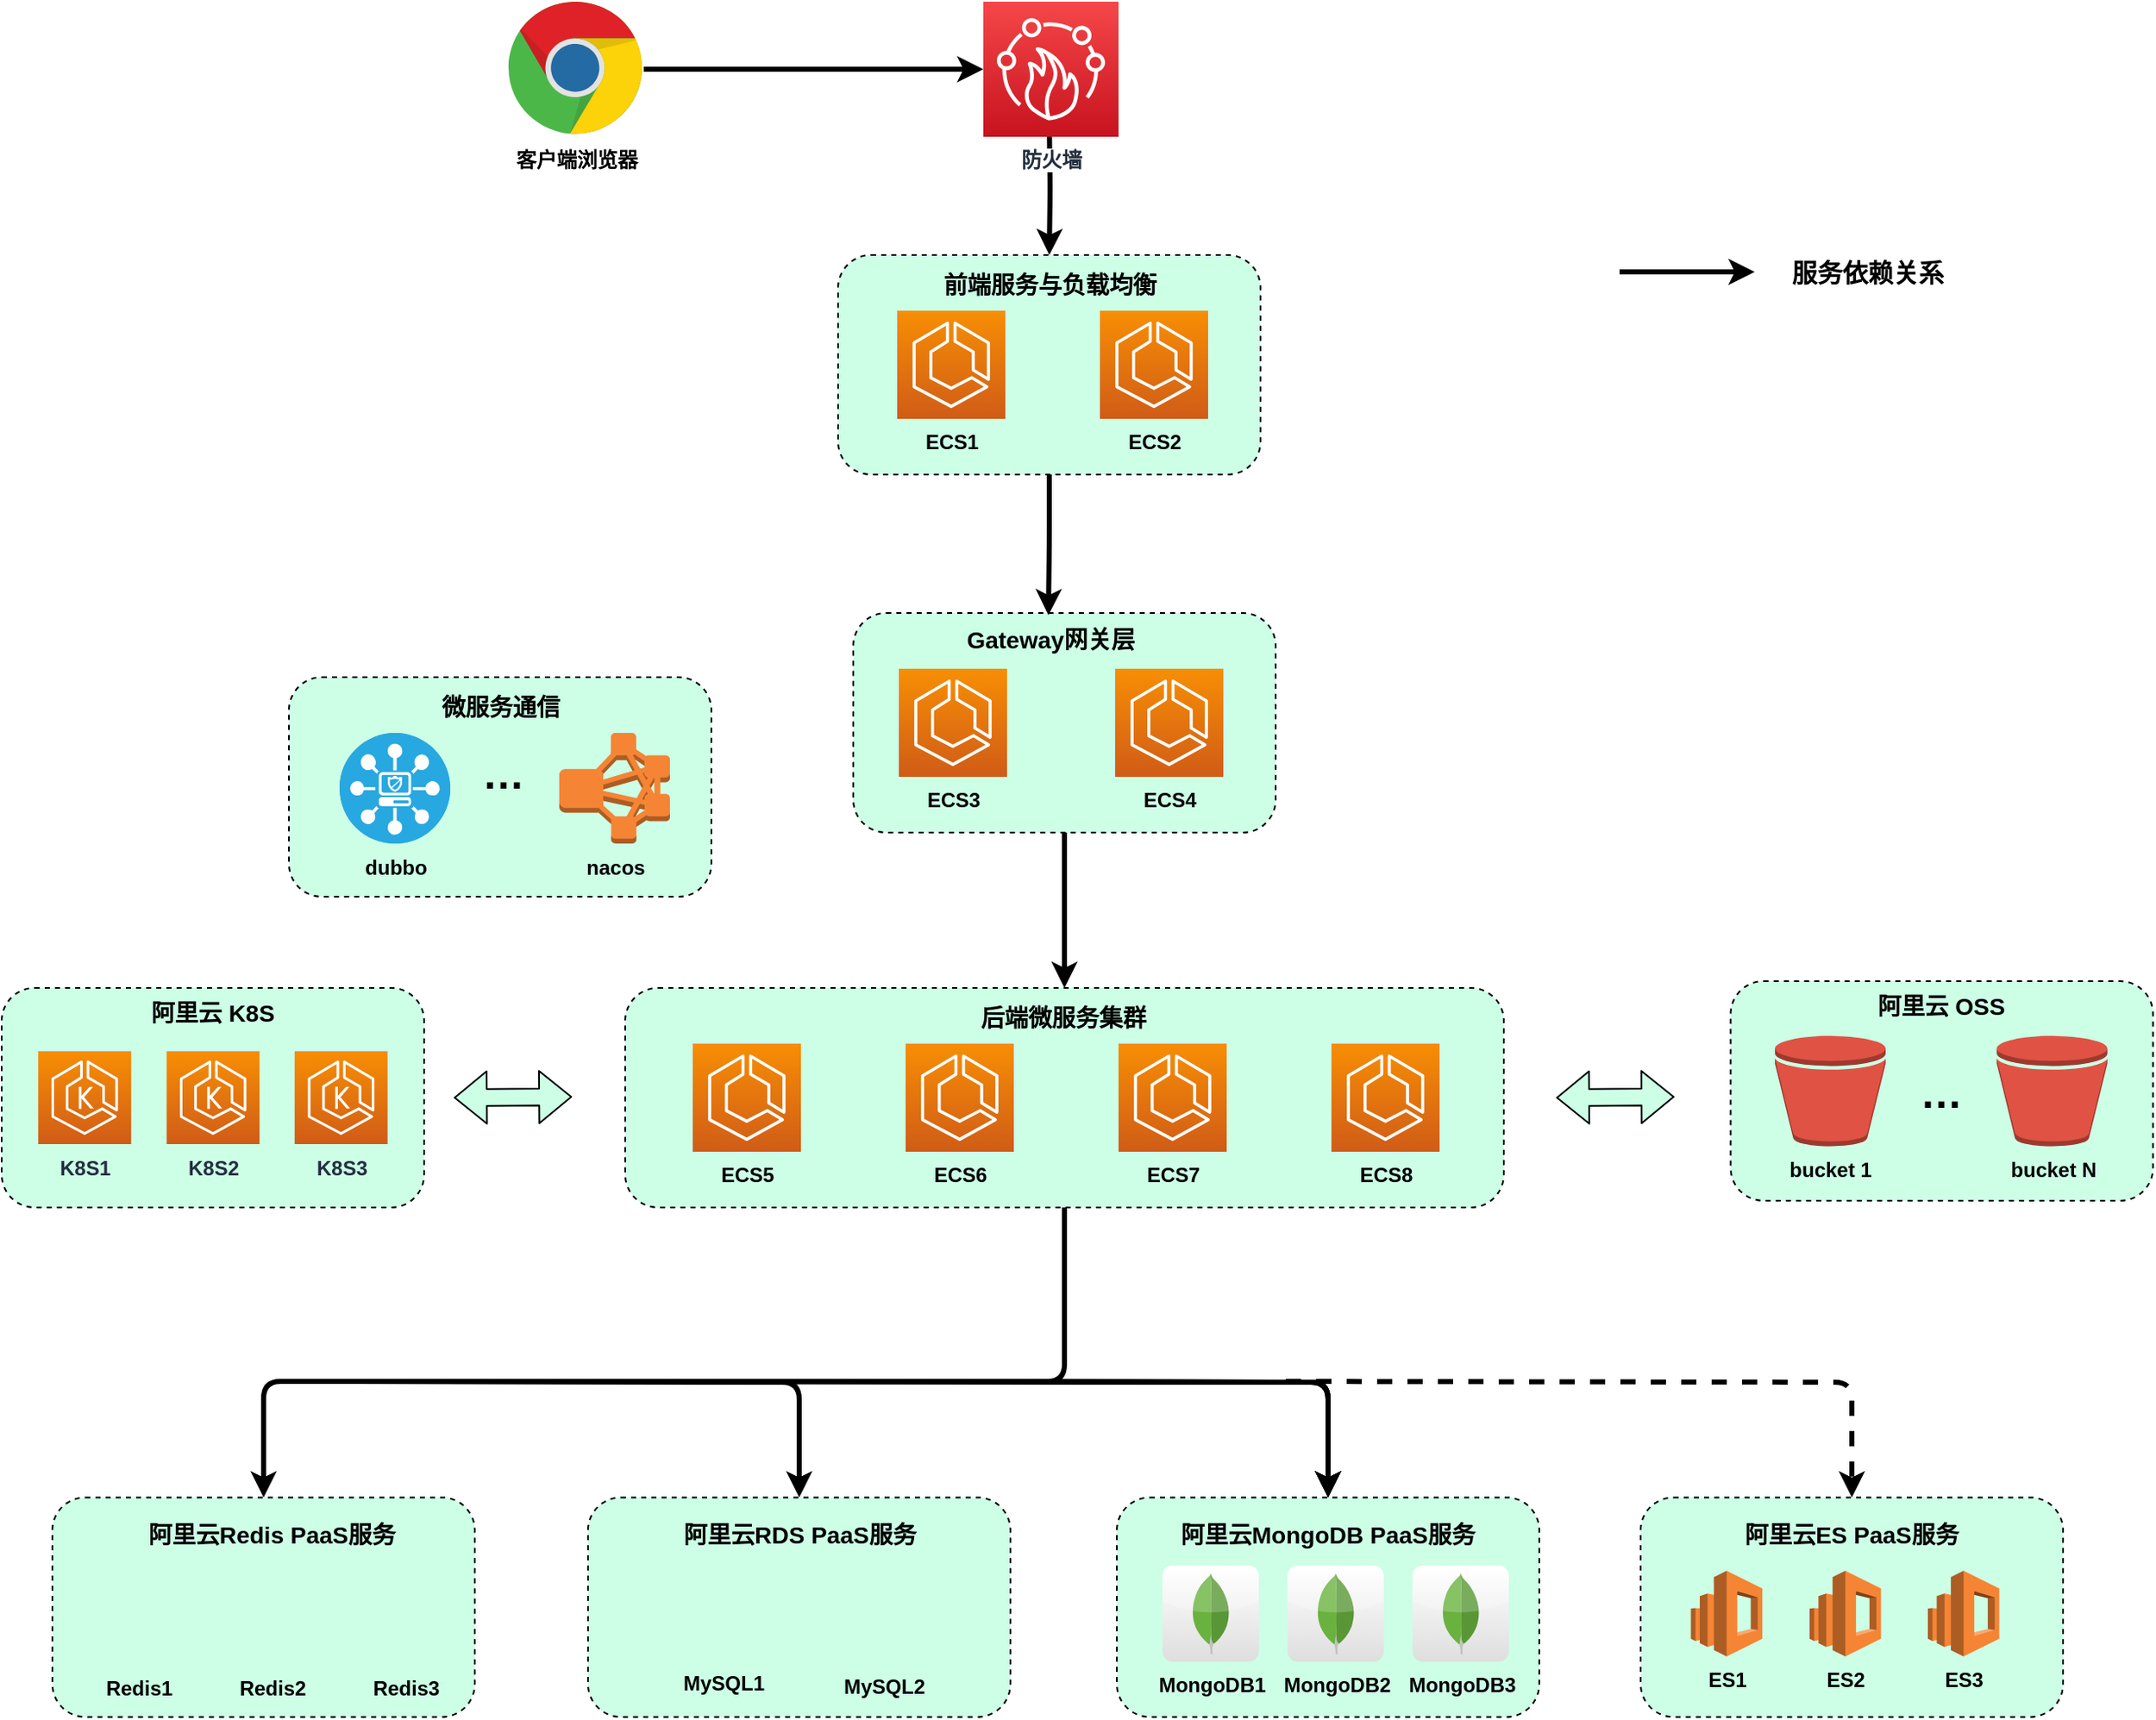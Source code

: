 <mxfile version="14.7.8" type="github">
  <diagram id="n0OsIZ7AkVCpwNTTr5zC" name="第 1 页">
    <mxGraphModel dx="1730" dy="872" grid="1" gridSize="10" guides="1" tooltips="1" connect="1" arrows="1" fold="1" page="0" pageScale="1" pageWidth="827" pageHeight="1169" math="0" shadow="0">
      <root>
        <mxCell id="0" />
        <mxCell id="1" parent="0" />
        <mxCell id="e40ZojxpMAdpVUB76Xx0-2" value="" style="rounded=1;whiteSpace=wrap;html=1;labelBackgroundColor=#ffffff;fontSize=12;dashed=1;fillColor=#CCFFE6;" vertex="1" parent="1">
          <mxGeometry x="1193.25" y="670" width="250" height="130" as="geometry" />
        </mxCell>
        <mxCell id="e40ZojxpMAdpVUB76Xx0-4" value="" style="rounded=1;whiteSpace=wrap;html=1;labelBackgroundColor=#CCFFE6;fontSize=12;dashed=1;fillColor=#CCFFE6;" vertex="1" parent="1">
          <mxGeometry x="200" y="975.7" width="250" height="130" as="geometry" />
        </mxCell>
        <mxCell id="e40ZojxpMAdpVUB76Xx0-5" value="" style="rounded=1;whiteSpace=wrap;html=1;labelBackgroundColor=#ffffff;fontSize=12;dashed=1;fillColor=#CCFFE6;" vertex="1" parent="1">
          <mxGeometry x="517" y="975.7" width="250" height="130" as="geometry" />
        </mxCell>
        <mxCell id="e40ZojxpMAdpVUB76Xx0-6" value="" style="rounded=1;whiteSpace=wrap;html=1;labelBackgroundColor=#ffffff;fontSize=12;dashed=1;fillColor=#CCFFE6;" vertex="1" parent="1">
          <mxGeometry x="830" y="975.7" width="250" height="130" as="geometry" />
        </mxCell>
        <mxCell id="e40ZojxpMAdpVUB76Xx0-7" value="" style="rounded=1;whiteSpace=wrap;html=1;labelBackgroundColor=#ffffff;fontSize=12;dashed=1;fillColor=#CCFFE6;" vertex="1" parent="1">
          <mxGeometry x="1140" y="975.7" width="250" height="130" as="geometry" />
        </mxCell>
        <mxCell id="e40ZojxpMAdpVUB76Xx0-8" style="edgeStyle=orthogonalEdgeStyle;rounded=1;orthogonalLoop=1;jettySize=auto;html=1;entryX=0;entryY=0.5;entryDx=0;entryDy=0;entryPerimeter=0;strokeWidth=3;" edge="1" parent="1" source="e40ZojxpMAdpVUB76Xx0-9" target="e40ZojxpMAdpVUB76Xx0-11">
          <mxGeometry relative="1" as="geometry">
            <mxPoint x="760" y="120.3" as="targetPoint" />
          </mxGeometry>
        </mxCell>
        <mxCell id="e40ZojxpMAdpVUB76Xx0-9" value="&lt;b&gt;客户端浏览器&lt;/b&gt;" style="dashed=0;outlineConnect=0;html=1;align=center;labelPosition=center;verticalLabelPosition=bottom;verticalAlign=top;shape=mxgraph.weblogos.chrome" vertex="1" parent="1">
          <mxGeometry x="470" y="90" width="80" height="80" as="geometry" />
        </mxCell>
        <mxCell id="e40ZojxpMAdpVUB76Xx0-10" style="edgeStyle=orthogonalEdgeStyle;rounded=1;orthogonalLoop=1;jettySize=auto;html=1;strokeWidth=3;entryX=0.5;entryY=0;entryDx=0;entryDy=0;" edge="1" parent="1" target="e40ZojxpMAdpVUB76Xx0-46">
          <mxGeometry relative="1" as="geometry">
            <mxPoint x="790" y="160.3" as="sourcePoint" />
          </mxGeometry>
        </mxCell>
        <mxCell id="e40ZojxpMAdpVUB76Xx0-11" value="&lt;b&gt;防火墙&lt;/b&gt;" style="points=[[0,0,0],[0.25,0,0],[0.5,0,0],[0.75,0,0],[1,0,0],[0,1,0],[0.25,1,0],[0.5,1,0],[0.75,1,0],[1,1,0],[0,0.25,0],[0,0.5,0],[0,0.75,0],[1,0.25,0],[1,0.5,0],[1,0.75,0]];outlineConnect=0;fontColor=#232F3E;gradientColor=#F54749;gradientDirection=north;fillColor=#C7131F;strokeColor=#ffffff;dashed=0;verticalLabelPosition=bottom;verticalAlign=top;align=center;html=1;fontSize=12;fontStyle=0;aspect=fixed;shape=mxgraph.aws4.resourceIcon;resIcon=mxgraph.aws4.firewall_manager;labelBackgroundColor=#ffffff;" vertex="1" parent="1">
          <mxGeometry x="751" y="90" width="80" height="80" as="geometry" />
        </mxCell>
        <mxCell id="e40ZojxpMAdpVUB76Xx0-12" style="edgeStyle=orthogonalEdgeStyle;rounded=1;orthogonalLoop=1;jettySize=auto;html=1;exitX=0.5;exitY=1;exitDx=0;exitDy=0;exitPerimeter=0;entryX=0.5;entryY=0;entryDx=0;entryDy=0;strokeWidth=3;fontSize=12;" edge="1" parent="1" target="e40ZojxpMAdpVUB76Xx0-5">
          <mxGeometry relative="1" as="geometry">
            <mxPoint x="380" y="907.0" as="sourcePoint" />
          </mxGeometry>
        </mxCell>
        <mxCell id="e40ZojxpMAdpVUB76Xx0-13" style="edgeStyle=orthogonalEdgeStyle;rounded=1;orthogonalLoop=1;jettySize=auto;html=1;exitX=0.5;exitY=1;exitDx=0;exitDy=0;exitPerimeter=0;entryX=0.5;entryY=0;entryDx=0;entryDy=0;strokeWidth=3;fontSize=12;" edge="1" parent="1" target="e40ZojxpMAdpVUB76Xx0-6">
          <mxGeometry relative="1" as="geometry">
            <mxPoint x="380" y="907.0" as="sourcePoint" />
          </mxGeometry>
        </mxCell>
        <mxCell id="e40ZojxpMAdpVUB76Xx0-14" style="edgeStyle=orthogonalEdgeStyle;rounded=1;orthogonalLoop=1;jettySize=auto;html=1;exitX=0.5;exitY=1;exitDx=0;exitDy=0;exitPerimeter=0;entryX=0.5;entryY=0;entryDx=0;entryDy=0;strokeWidth=3;fontSize=12;" edge="1" parent="1" target="e40ZojxpMAdpVUB76Xx0-6">
          <mxGeometry relative="1" as="geometry">
            <mxPoint x="560" y="907.0" as="sourcePoint" />
          </mxGeometry>
        </mxCell>
        <mxCell id="e40ZojxpMAdpVUB76Xx0-15" style="edgeStyle=orthogonalEdgeStyle;rounded=1;orthogonalLoop=1;jettySize=auto;html=1;exitX=0.5;exitY=1;exitDx=0;exitDy=0;exitPerimeter=0;entryX=0.5;entryY=0;entryDx=0;entryDy=0;strokeWidth=3;fontSize=12;" edge="1" parent="1" target="e40ZojxpMAdpVUB76Xx0-6">
          <mxGeometry relative="1" as="geometry">
            <mxPoint x="750" y="907.0" as="sourcePoint" />
          </mxGeometry>
        </mxCell>
        <mxCell id="e40ZojxpMAdpVUB76Xx0-16" style="edgeStyle=orthogonalEdgeStyle;rounded=1;orthogonalLoop=1;jettySize=auto;html=1;exitX=0.5;exitY=1;exitDx=0;exitDy=0;exitPerimeter=0;entryX=0.5;entryY=0;entryDx=0;entryDy=0;strokeWidth=3;fontSize=12;dashed=1;" edge="1" parent="1" target="e40ZojxpMAdpVUB76Xx0-7">
          <mxGeometry relative="1" as="geometry">
            <mxPoint x="930" y="907.0" as="sourcePoint" />
          </mxGeometry>
        </mxCell>
        <mxCell id="e40ZojxpMAdpVUB76Xx0-18" value="Redis1" style="shape=image;html=1;verticalAlign=top;verticalLabelPosition=bottom;labelBackgroundColor=none;imageAspect=0;aspect=fixed;image=https://cdn4.iconfinder.com/data/icons/redis-2/1451/Untitled-2-128.png;fontSize=12;fontStyle=1" vertex="1" parent="1">
          <mxGeometry x="222" y="1017" width="57.6" height="57.6" as="geometry" />
        </mxCell>
        <mxCell id="e40ZojxpMAdpVUB76Xx0-22" value="&lt;b&gt;MongoDB1&lt;/b&gt;" style="dashed=0;outlineConnect=0;html=1;align=center;labelPosition=center;verticalLabelPosition=bottom;verticalAlign=top;shape=mxgraph.webicons.mongodb;gradientColor=#DFDEDE;labelBackgroundColor=none;fontSize=12;" vertex="1" parent="1">
          <mxGeometry x="857" y="1016" width="57" height="57" as="geometry" />
        </mxCell>
        <mxCell id="e40ZojxpMAdpVUB76Xx0-24" value="&lt;b style=&quot;font-size: 12px&quot;&gt;ES1&lt;/b&gt;" style="outlineConnect=0;dashed=0;verticalLabelPosition=bottom;verticalAlign=top;align=center;html=1;shape=mxgraph.aws3.elasticsearch_service;fillColor=#F58534;gradientColor=none;labelBackgroundColor=none;fontSize=12;" vertex="1" parent="1">
          <mxGeometry x="1169.75" y="1019.15" width="42.25" height="50.7" as="geometry" />
        </mxCell>
        <mxCell id="e40ZojxpMAdpVUB76Xx0-26" style="edgeStyle=orthogonalEdgeStyle;rounded=1;orthogonalLoop=1;jettySize=auto;html=1;strokeWidth=3;fontSize=13;" edge="1" parent="1">
          <mxGeometry relative="1" as="geometry">
            <mxPoint x="1127.5" y="250" as="sourcePoint" />
            <mxPoint x="1207.5" y="250" as="targetPoint" />
          </mxGeometry>
        </mxCell>
        <mxCell id="e40ZojxpMAdpVUB76Xx0-27" value="服务依赖关系" style="text;html=1;strokeColor=none;fillColor=none;align=center;verticalAlign=middle;whiteSpace=wrap;rounded=0;dashed=1;labelBackgroundColor=#ffffff;fontSize=15;fontStyle=1" vertex="1" parent="1">
          <mxGeometry x="1223.5" y="240" width="101" height="20" as="geometry" />
        </mxCell>
        <mxCell id="e40ZojxpMAdpVUB76Xx0-37" value="阿里云 OSS" style="text;html=1;strokeColor=none;fillColor=none;align=center;verticalAlign=middle;whiteSpace=wrap;rounded=0;dashed=1;labelBackgroundColor=none;fontSize=14;fontStyle=1" vertex="1" parent="1">
          <mxGeometry x="1208.25" y="675" width="220" height="20" as="geometry" />
        </mxCell>
        <mxCell id="e40ZojxpMAdpVUB76Xx0-39" value="" style="shape=flexArrow;endArrow=classic;startArrow=classic;html=1;strokeWidth=1;fontSize=14;shadow=0;sketch=0;fillColor=#CCFFE6;" edge="1" parent="1">
          <mxGeometry width="50" height="50" relative="1" as="geometry">
            <mxPoint x="1090" y="739" as="sourcePoint" />
            <mxPoint x="1160" y="738.5" as="targetPoint" />
          </mxGeometry>
        </mxCell>
        <mxCell id="e40ZojxpMAdpVUB76Xx0-45" value="" style="group" vertex="1" connectable="0" parent="1">
          <mxGeometry x="665" y="240" width="250" height="130" as="geometry" />
        </mxCell>
        <mxCell id="e40ZojxpMAdpVUB76Xx0-46" value="" style="rounded=1;whiteSpace=wrap;html=1;labelBackgroundColor=#ffffff;fontSize=12;dashed=1;fillColor=#CCFFE6;" vertex="1" parent="e40ZojxpMAdpVUB76Xx0-45">
          <mxGeometry width="250" height="130" as="geometry" />
        </mxCell>
        <mxCell id="e40ZojxpMAdpVUB76Xx0-61" value="&lt;b&gt;&lt;font style=&quot;font-size: 14px&quot;&gt;前端服务与负载均衡&lt;/font&gt;&lt;/b&gt;" style="text;html=1;strokeColor=none;fillColor=none;align=center;verticalAlign=middle;whiteSpace=wrap;rounded=0;" vertex="1" parent="e40ZojxpMAdpVUB76Xx0-45">
          <mxGeometry x="57.5" y="8.15" width="135" height="20" as="geometry" />
        </mxCell>
        <mxCell id="e40ZojxpMAdpVUB76Xx0-183" value="&lt;b&gt;&lt;font color=&quot;#000000&quot;&gt;ECS2&lt;/font&gt;&lt;/b&gt;" style="points=[[0,0,0],[0.25,0,0],[0.5,0,0],[0.75,0,0],[1,0,0],[0,1,0],[0.25,1,0],[0.5,1,0],[0.75,1,0],[1,1,0],[0,0.25,0],[0,0.5,0],[0,0.75,0],[1,0.25,0],[1,0.5,0],[1,0.75,0]];outlineConnect=0;fontColor=#232F3E;gradientColor=#F78E04;gradientDirection=north;fillColor=#D05C17;strokeColor=#ffffff;dashed=0;verticalLabelPosition=bottom;verticalAlign=top;align=center;html=1;fontSize=12;fontStyle=0;aspect=fixed;shape=mxgraph.aws4.resourceIcon;resIcon=mxgraph.aws4.ecs;labelBackgroundColor=none;" vertex="1" parent="e40ZojxpMAdpVUB76Xx0-45">
          <mxGeometry x="155" y="33" width="64" height="64" as="geometry" />
        </mxCell>
        <mxCell id="e40ZojxpMAdpVUB76Xx0-188" value="&lt;b&gt;&lt;font color=&quot;#000000&quot;&gt;ECS1&lt;/font&gt;&lt;/b&gt;" style="points=[[0,0,0],[0.25,0,0],[0.5,0,0],[0.75,0,0],[1,0,0],[0,1,0],[0.25,1,0],[0.5,1,0],[0.75,1,0],[1,1,0],[0,0.25,0],[0,0.5,0],[0,0.75,0],[1,0.25,0],[1,0.5,0],[1,0.75,0]];outlineConnect=0;fontColor=#232F3E;gradientColor=#F78E04;gradientDirection=north;fillColor=#D05C17;strokeColor=#ffffff;dashed=0;verticalLabelPosition=bottom;verticalAlign=top;align=center;html=1;fontSize=12;fontStyle=0;aspect=fixed;shape=mxgraph.aws4.resourceIcon;resIcon=mxgraph.aws4.ecs;labelBackgroundColor=none;" vertex="1" parent="e40ZojxpMAdpVUB76Xx0-45">
          <mxGeometry x="35" y="33" width="64" height="64" as="geometry" />
        </mxCell>
        <mxCell id="e40ZojxpMAdpVUB76Xx0-55" value="" style="group" vertex="1" connectable="0" parent="1">
          <mxGeometry x="674" y="452" width="250" height="130" as="geometry" />
        </mxCell>
        <mxCell id="e40ZojxpMAdpVUB76Xx0-56" value="" style="rounded=1;whiteSpace=wrap;html=1;labelBackgroundColor=#ffffff;fontSize=12;dashed=1;fillColor=#CCFFE6;" vertex="1" parent="e40ZojxpMAdpVUB76Xx0-55">
          <mxGeometry width="250" height="130" as="geometry" />
        </mxCell>
        <mxCell id="e40ZojxpMAdpVUB76Xx0-190" value="&lt;b&gt;&lt;font color=&quot;#000000&quot;&gt;ECS3&lt;/font&gt;&lt;/b&gt;" style="points=[[0,0,0],[0.25,0,0],[0.5,0,0],[0.75,0,0],[1,0,0],[0,1,0],[0.25,1,0],[0.5,1,0],[0.75,1,0],[1,1,0],[0,0.25,0],[0,0.5,0],[0,0.75,0],[1,0.25,0],[1,0.5,0],[1,0.75,0]];outlineConnect=0;fontColor=#232F3E;gradientColor=#F78E04;gradientDirection=north;fillColor=#D05C17;strokeColor=#ffffff;dashed=0;verticalLabelPosition=bottom;verticalAlign=top;align=center;html=1;fontSize=12;fontStyle=0;aspect=fixed;shape=mxgraph.aws4.resourceIcon;resIcon=mxgraph.aws4.ecs;labelBackgroundColor=none;" vertex="1" parent="e40ZojxpMAdpVUB76Xx0-55">
          <mxGeometry x="27" y="33" width="64" height="64" as="geometry" />
        </mxCell>
        <mxCell id="e40ZojxpMAdpVUB76Xx0-192" value="&lt;b&gt;&lt;font color=&quot;#000000&quot;&gt;ECS4&lt;/font&gt;&lt;/b&gt;" style="points=[[0,0,0],[0.25,0,0],[0.5,0,0],[0.75,0,0],[1,0,0],[0,1,0],[0.25,1,0],[0.5,1,0],[0.75,1,0],[1,1,0],[0,0.25,0],[0,0.5,0],[0,0.75,0],[1,0.25,0],[1,0.5,0],[1,0.75,0]];outlineConnect=0;fontColor=#232F3E;gradientColor=#F78E04;gradientDirection=north;fillColor=#D05C17;strokeColor=#ffffff;dashed=0;verticalLabelPosition=bottom;verticalAlign=top;align=center;html=1;fontSize=12;fontStyle=0;aspect=fixed;shape=mxgraph.aws4.resourceIcon;resIcon=mxgraph.aws4.ecs;labelBackgroundColor=none;" vertex="1" parent="e40ZojxpMAdpVUB76Xx0-55">
          <mxGeometry x="155" y="33" width="64" height="64" as="geometry" />
        </mxCell>
        <mxCell id="e40ZojxpMAdpVUB76Xx0-69" style="edgeStyle=orthogonalEdgeStyle;rounded=1;orthogonalLoop=1;jettySize=auto;html=1;strokeWidth=3;entryX=0.462;entryY=0.01;entryDx=0;entryDy=0;exitX=0.5;exitY=1;exitDx=0;exitDy=0;entryPerimeter=0;" edge="1" parent="1" source="e40ZojxpMAdpVUB76Xx0-46" target="e40ZojxpMAdpVUB76Xx0-56">
          <mxGeometry relative="1" as="geometry">
            <mxPoint x="790" y="390" as="sourcePoint" />
            <mxPoint x="800" y="272" as="targetPoint" />
          </mxGeometry>
        </mxCell>
        <mxCell id="e40ZojxpMAdpVUB76Xx0-70" value="&lt;b&gt;&lt;font style=&quot;font-size: 14px&quot;&gt;Gateway网关层&lt;/font&gt;&lt;/b&gt;" style="text;html=1;strokeColor=none;fillColor=none;align=center;verticalAlign=middle;whiteSpace=wrap;rounded=0;" vertex="1" parent="1">
          <mxGeometry x="736" y="458" width="110" height="20" as="geometry" />
        </mxCell>
        <mxCell id="e40ZojxpMAdpVUB76Xx0-71" value="" style="group" vertex="1" connectable="0" parent="1">
          <mxGeometry x="539" y="674" width="520" height="130" as="geometry" />
        </mxCell>
        <mxCell id="e40ZojxpMAdpVUB76Xx0-72" value="" style="rounded=1;whiteSpace=wrap;html=1;labelBackgroundColor=#ffffff;fontSize=12;dashed=1;fillColor=#CCFFE6;" vertex="1" parent="e40ZojxpMAdpVUB76Xx0-71">
          <mxGeometry width="520" height="130" as="geometry" />
        </mxCell>
        <mxCell id="e40ZojxpMAdpVUB76Xx0-76" value="&lt;b&gt;&lt;font style=&quot;font-size: 14px&quot;&gt;后端微服务集群&lt;/font&gt;&lt;/b&gt;" style="text;html=1;strokeColor=none;fillColor=none;align=center;verticalAlign=middle;whiteSpace=wrap;rounded=0;" vertex="1" parent="e40ZojxpMAdpVUB76Xx0-71">
          <mxGeometry x="140.4" y="8" width="239.2" height="20" as="geometry" />
        </mxCell>
        <mxCell id="e40ZojxpMAdpVUB76Xx0-195" value="&lt;b&gt;&lt;font color=&quot;#000000&quot;&gt;ECS5&lt;/font&gt;&lt;/b&gt;" style="points=[[0,0,0],[0.25,0,0],[0.5,0,0],[0.75,0,0],[1,0,0],[0,1,0],[0.25,1,0],[0.5,1,0],[0.75,1,0],[1,1,0],[0,0.25,0],[0,0.5,0],[0,0.75,0],[1,0.25,0],[1,0.5,0],[1,0.75,0]];outlineConnect=0;fontColor=#232F3E;gradientColor=#F78E04;gradientDirection=north;fillColor=#D05C17;strokeColor=#ffffff;dashed=0;verticalLabelPosition=bottom;verticalAlign=top;align=center;html=1;fontSize=12;fontStyle=0;aspect=fixed;shape=mxgraph.aws4.resourceIcon;resIcon=mxgraph.aws4.ecs;labelBackgroundColor=none;" vertex="1" parent="e40ZojxpMAdpVUB76Xx0-71">
          <mxGeometry x="40" y="33" width="64" height="64" as="geometry" />
        </mxCell>
        <mxCell id="e40ZojxpMAdpVUB76Xx0-196" value="&lt;b&gt;&lt;font color=&quot;#000000&quot;&gt;ECS6&lt;/font&gt;&lt;/b&gt;" style="points=[[0,0,0],[0.25,0,0],[0.5,0,0],[0.75,0,0],[1,0,0],[0,1,0],[0.25,1,0],[0.5,1,0],[0.75,1,0],[1,1,0],[0,0.25,0],[0,0.5,0],[0,0.75,0],[1,0.25,0],[1,0.5,0],[1,0.75,0]];outlineConnect=0;fontColor=#232F3E;gradientColor=#F78E04;gradientDirection=north;fillColor=#D05C17;strokeColor=#ffffff;dashed=0;verticalLabelPosition=bottom;verticalAlign=top;align=center;html=1;fontSize=12;fontStyle=0;aspect=fixed;shape=mxgraph.aws4.resourceIcon;resIcon=mxgraph.aws4.ecs;labelBackgroundColor=none;" vertex="1" parent="e40ZojxpMAdpVUB76Xx0-71">
          <mxGeometry x="166" y="33" width="64" height="64" as="geometry" />
        </mxCell>
        <mxCell id="e40ZojxpMAdpVUB76Xx0-197" value="&lt;b&gt;&lt;font color=&quot;#000000&quot;&gt;ECS7&lt;/font&gt;&lt;/b&gt;" style="points=[[0,0,0],[0.25,0,0],[0.5,0,0],[0.75,0,0],[1,0,0],[0,1,0],[0.25,1,0],[0.5,1,0],[0.75,1,0],[1,1,0],[0,0.25,0],[0,0.5,0],[0,0.75,0],[1,0.25,0],[1,0.5,0],[1,0.75,0]];outlineConnect=0;fontColor=#232F3E;gradientColor=#F78E04;gradientDirection=north;fillColor=#D05C17;strokeColor=#ffffff;dashed=0;verticalLabelPosition=bottom;verticalAlign=top;align=center;html=1;fontSize=12;fontStyle=0;aspect=fixed;shape=mxgraph.aws4.resourceIcon;resIcon=mxgraph.aws4.ecs;labelBackgroundColor=none;" vertex="1" parent="e40ZojxpMAdpVUB76Xx0-71">
          <mxGeometry x="292" y="33" width="64" height="64" as="geometry" />
        </mxCell>
        <mxCell id="e40ZojxpMAdpVUB76Xx0-198" value="&lt;b&gt;&lt;font color=&quot;#000000&quot;&gt;ECS8&lt;/font&gt;&lt;/b&gt;" style="points=[[0,0,0],[0.25,0,0],[0.5,0,0],[0.75,0,0],[1,0,0],[0,1,0],[0.25,1,0],[0.5,1,0],[0.75,1,0],[1,1,0],[0,0.25,0],[0,0.5,0],[0,0.75,0],[1,0.25,0],[1,0.5,0],[1,0.75,0]];outlineConnect=0;fontColor=#232F3E;gradientColor=#F78E04;gradientDirection=north;fillColor=#D05C17;strokeColor=#ffffff;dashed=0;verticalLabelPosition=bottom;verticalAlign=top;align=center;html=1;fontSize=12;fontStyle=0;aspect=fixed;shape=mxgraph.aws4.resourceIcon;resIcon=mxgraph.aws4.ecs;labelBackgroundColor=none;" vertex="1" parent="e40ZojxpMAdpVUB76Xx0-71">
          <mxGeometry x="418" y="33" width="64" height="64" as="geometry" />
        </mxCell>
        <mxCell id="e40ZojxpMAdpVUB76Xx0-78" style="edgeStyle=orthogonalEdgeStyle;rounded=1;orthogonalLoop=1;jettySize=auto;html=1;strokeWidth=3;entryX=0.5;entryY=0;entryDx=0;entryDy=0;exitX=0.5;exitY=1;exitDx=0;exitDy=0;" edge="1" parent="1" source="e40ZojxpMAdpVUB76Xx0-56" target="e40ZojxpMAdpVUB76Xx0-72">
          <mxGeometry relative="1" as="geometry">
            <mxPoint x="800" y="402.0" as="sourcePoint" />
            <mxPoint x="799.5" y="463.3" as="targetPoint" />
          </mxGeometry>
        </mxCell>
        <mxCell id="e40ZojxpMAdpVUB76Xx0-79" style="edgeStyle=orthogonalEdgeStyle;rounded=1;orthogonalLoop=1;jettySize=auto;html=1;strokeWidth=3;exitX=0.5;exitY=1;exitDx=0;exitDy=0;entryX=0.5;entryY=0;entryDx=0;entryDy=0;" edge="1" parent="1" source="e40ZojxpMAdpVUB76Xx0-72" target="e40ZojxpMAdpVUB76Xx0-4">
          <mxGeometry relative="1" as="geometry">
            <mxPoint x="799" y="829.0" as="sourcePoint" />
            <mxPoint x="310" y="877" as="targetPoint" />
            <Array as="points">
              <mxPoint x="799" y="907" />
              <mxPoint x="325" y="907" />
            </Array>
          </mxGeometry>
        </mxCell>
        <mxCell id="e40ZojxpMAdpVUB76Xx0-81" value="&lt;b&gt;bucket 1&lt;/b&gt;" style="outlineConnect=0;dashed=0;verticalLabelPosition=bottom;verticalAlign=top;align=center;html=1;shape=mxgraph.aws3.bucket;fillColor=#E05243;gradientColor=none;" vertex="1" parent="1">
          <mxGeometry x="1219.5" y="702.25" width="65.5" height="65.5" as="geometry" />
        </mxCell>
        <mxCell id="e40ZojxpMAdpVUB76Xx0-84" value="&lt;b&gt;bucket N&lt;/b&gt;" style="outlineConnect=0;dashed=0;verticalLabelPosition=bottom;verticalAlign=top;align=center;html=1;shape=mxgraph.aws3.bucket;fillColor=#E05243;gradientColor=none;" vertex="1" parent="1">
          <mxGeometry x="1350.75" y="702.25" width="65.5" height="65.5" as="geometry" />
        </mxCell>
        <mxCell id="e40ZojxpMAdpVUB76Xx0-108" value="" style="group" vertex="1" connectable="0" parent="1">
          <mxGeometry x="340" y="490" width="250" height="130" as="geometry" />
        </mxCell>
        <mxCell id="e40ZojxpMAdpVUB76Xx0-109" value="" style="rounded=1;whiteSpace=wrap;html=1;labelBackgroundColor=#ffffff;fontSize=12;dashed=1;fillColor=#CCFFE6;" vertex="1" parent="e40ZojxpMAdpVUB76Xx0-108">
          <mxGeometry width="250" height="130" as="geometry" />
        </mxCell>
        <mxCell id="e40ZojxpMAdpVUB76Xx0-110" value="…" style="text;html=1;strokeColor=none;fillColor=none;align=center;verticalAlign=middle;whiteSpace=wrap;rounded=0;dashed=1;labelBackgroundColor=none;fontSize=25;fontStyle=1" vertex="1" parent="e40ZojxpMAdpVUB76Xx0-108">
          <mxGeometry x="107" y="46" width="40" height="20" as="geometry" />
        </mxCell>
        <mxCell id="e40ZojxpMAdpVUB76Xx0-112" value="&lt;span style=&quot;font-size: 14px&quot;&gt;&lt;b&gt;微服务通信&lt;/b&gt;&lt;/span&gt;" style="text;html=1;strokeColor=none;fillColor=none;align=center;verticalAlign=middle;whiteSpace=wrap;rounded=0;" vertex="1" parent="e40ZojxpMAdpVUB76Xx0-108">
          <mxGeometry x="67.5" y="8" width="115" height="20" as="geometry" />
        </mxCell>
        <mxCell id="e40ZojxpMAdpVUB76Xx0-28" value="&lt;span style=&quot;font-size: 12px&quot;&gt;dubbo&lt;/span&gt;" style="fillColor=#28A8E0;verticalLabelPosition=bottom;html=1;strokeColor=#ffffff;verticalAlign=top;align=center;points=[[0.145,0.145,0],[0.5,0,0],[0.855,0.145,0],[1,0.5,0],[0.855,0.855,0],[0.5,1,0],[0.145,0.855,0],[0,0.5,0]];pointerEvents=1;shape=mxgraph.cisco_safe.compositeIcon;bgIcon=ellipse;resIcon=mxgraph.cisco_safe.capability.distributed_denial_of_service_protection;dashed=1;labelBackgroundColor=none;fontSize=12;fontStyle=1" vertex="1" parent="e40ZojxpMAdpVUB76Xx0-108">
          <mxGeometry x="30" y="33" width="65.5" height="65.5" as="geometry" />
        </mxCell>
        <mxCell id="e40ZojxpMAdpVUB76Xx0-29" value="&lt;b&gt;nacos&lt;/b&gt;" style="outlineConnect=0;dashed=0;verticalLabelPosition=bottom;verticalAlign=top;align=center;html=1;shape=mxgraph.aws3.emr_cluster;fillColor=#F58534;gradientColor=none;labelBackgroundColor=none;fontSize=12;" vertex="1" parent="e40ZojxpMAdpVUB76Xx0-108">
          <mxGeometry x="160" y="33" width="65.5" height="65.5" as="geometry" />
        </mxCell>
        <mxCell id="e40ZojxpMAdpVUB76Xx0-114" value="&lt;b&gt;MySQL2&lt;/b&gt;" style="shape=image;html=1;verticalAlign=top;verticalLabelPosition=bottom;labelBackgroundColor=none;imageAspect=0;aspect=fixed;image=https://cdn4.iconfinder.com/data/icons/logos-3/181/MySQL-128.png;fontSize=12;" vertex="1" parent="1">
          <mxGeometry x="664" y="1018.65" width="55" height="55" as="geometry" />
        </mxCell>
        <mxCell id="e40ZojxpMAdpVUB76Xx0-115" value="&lt;span style=&quot;font-size: 14px&quot;&gt;&lt;b&gt;阿里云RDS PaaS服务&lt;/b&gt;&lt;/span&gt;" style="text;html=1;strokeColor=none;fillColor=none;align=center;verticalAlign=middle;whiteSpace=wrap;rounded=0;" vertex="1" parent="1">
          <mxGeometry x="569.63" y="988.3" width="144.75" height="20" as="geometry" />
        </mxCell>
        <mxCell id="e40ZojxpMAdpVUB76Xx0-117" value="&lt;span style=&quot;font-size: 14px&quot;&gt;&lt;b&gt;阿里云Redis PaaS服务&lt;/b&gt;&lt;/span&gt;" style="text;html=1;strokeColor=none;fillColor=none;align=center;verticalAlign=middle;whiteSpace=wrap;rounded=0;" vertex="1" parent="1">
          <mxGeometry x="250" y="988.3" width="160" height="20" as="geometry" />
        </mxCell>
        <mxCell id="e40ZojxpMAdpVUB76Xx0-119" value="&lt;span style=&quot;font-size: 14px&quot;&gt;&lt;b&gt;阿里云MongoDB PaaS服务&lt;/b&gt;&lt;/span&gt;" style="text;html=1;strokeColor=none;fillColor=none;align=center;verticalAlign=middle;whiteSpace=wrap;rounded=0;" vertex="1" parent="1">
          <mxGeometry x="860" y="988.3" width="190" height="20" as="geometry" />
        </mxCell>
        <mxCell id="e40ZojxpMAdpVUB76Xx0-124" value="&lt;span style=&quot;font-size: 14px&quot;&gt;&lt;b&gt;阿里云ES PaaS服务&lt;/b&gt;&lt;/span&gt;" style="text;html=1;strokeColor=none;fillColor=none;align=center;verticalAlign=middle;whiteSpace=wrap;rounded=0;" vertex="1" parent="1">
          <mxGeometry x="1193.25" y="988.3" width="143.5" height="20" as="geometry" />
        </mxCell>
        <mxCell id="e40ZojxpMAdpVUB76Xx0-182" value="&lt;b&gt;MySQL1&lt;/b&gt;" style="shape=image;html=1;verticalAlign=top;verticalLabelPosition=bottom;labelBackgroundColor=none;imageAspect=0;aspect=fixed;image=https://cdn4.iconfinder.com/data/icons/logos-3/181/MySQL-128.png;fontSize=12;" vertex="1" parent="1">
          <mxGeometry x="569.63" y="1017" width="55" height="55" as="geometry" />
        </mxCell>
        <mxCell id="e40ZojxpMAdpVUB76Xx0-199" value="Redis2" style="shape=image;html=1;verticalAlign=top;verticalLabelPosition=bottom;labelBackgroundColor=none;imageAspect=0;aspect=fixed;image=https://cdn4.iconfinder.com/data/icons/redis-2/1451/Untitled-2-128.png;fontSize=12;fontStyle=1" vertex="1" parent="1">
          <mxGeometry x="301" y="1017" width="57.6" height="57.6" as="geometry" />
        </mxCell>
        <mxCell id="e40ZojxpMAdpVUB76Xx0-200" value="Redis3" style="shape=image;html=1;verticalAlign=top;verticalLabelPosition=bottom;labelBackgroundColor=none;imageAspect=0;aspect=fixed;image=https://cdn4.iconfinder.com/data/icons/redis-2/1451/Untitled-2-128.png;fontSize=12;fontStyle=1" vertex="1" parent="1">
          <mxGeometry x="380" y="1017" width="57.6" height="57.6" as="geometry" />
        </mxCell>
        <mxCell id="e40ZojxpMAdpVUB76Xx0-201" value="&lt;b&gt;MongoDB2&lt;/b&gt;" style="dashed=0;outlineConnect=0;html=1;align=center;labelPosition=center;verticalLabelPosition=bottom;verticalAlign=top;shape=mxgraph.webicons.mongodb;gradientColor=#DFDEDE;labelBackgroundColor=none;fontSize=12;" vertex="1" parent="1">
          <mxGeometry x="931" y="1016" width="57" height="57" as="geometry" />
        </mxCell>
        <mxCell id="e40ZojxpMAdpVUB76Xx0-202" value="&lt;b&gt;MongoDB3&lt;/b&gt;" style="dashed=0;outlineConnect=0;html=1;align=center;labelPosition=center;verticalLabelPosition=bottom;verticalAlign=top;shape=mxgraph.webicons.mongodb;gradientColor=#DFDEDE;labelBackgroundColor=none;fontSize=12;" vertex="1" parent="1">
          <mxGeometry x="1005" y="1016" width="57" height="57" as="geometry" />
        </mxCell>
        <mxCell id="e40ZojxpMAdpVUB76Xx0-203" value="&lt;b style=&quot;font-size: 12px&quot;&gt;ES2&lt;/b&gt;" style="outlineConnect=0;dashed=0;verticalLabelPosition=bottom;verticalAlign=top;align=center;html=1;shape=mxgraph.aws3.elasticsearch_service;fillColor=#F58534;gradientColor=none;labelBackgroundColor=none;fontSize=12;" vertex="1" parent="1">
          <mxGeometry x="1240" y="1019.15" width="42.25" height="50.7" as="geometry" />
        </mxCell>
        <mxCell id="e40ZojxpMAdpVUB76Xx0-204" value="&lt;b style=&quot;font-size: 12px&quot;&gt;ES3&lt;/b&gt;" style="outlineConnect=0;dashed=0;verticalLabelPosition=bottom;verticalAlign=top;align=center;html=1;shape=mxgraph.aws3.elasticsearch_service;fillColor=#F58534;gradientColor=none;labelBackgroundColor=none;fontSize=12;" vertex="1" parent="1">
          <mxGeometry x="1310" y="1019.15" width="42.25" height="50.7" as="geometry" />
        </mxCell>
        <mxCell id="e40ZojxpMAdpVUB76Xx0-206" value="…" style="text;html=1;strokeColor=none;fillColor=none;align=center;verticalAlign=middle;whiteSpace=wrap;rounded=0;dashed=1;labelBackgroundColor=none;fontSize=25;fontStyle=1" vertex="1" parent="1">
          <mxGeometry x="1298.25" y="725" width="40" height="20" as="geometry" />
        </mxCell>
        <mxCell id="e40ZojxpMAdpVUB76Xx0-207" value="" style="rounded=1;whiteSpace=wrap;html=1;labelBackgroundColor=#ffffff;fontSize=12;dashed=1;fillColor=#CCFFE6;" vertex="1" parent="1">
          <mxGeometry x="170" y="674" width="250" height="130" as="geometry" />
        </mxCell>
        <mxCell id="e40ZojxpMAdpVUB76Xx0-208" value="阿里云 K8S" style="text;html=1;strokeColor=none;fillColor=none;align=center;verticalAlign=middle;whiteSpace=wrap;rounded=0;dashed=1;labelBackgroundColor=none;fontSize=14;fontStyle=1" vertex="1" parent="1">
          <mxGeometry x="185" y="679" width="220" height="20" as="geometry" />
        </mxCell>
        <mxCell id="e40ZojxpMAdpVUB76Xx0-215" value="&lt;b&gt;K8S3&lt;/b&gt;" style="points=[[0,0,0],[0.25,0,0],[0.5,0,0],[0.75,0,0],[1,0,0],[0,1,0],[0.25,1,0],[0.5,1,0],[0.75,1,0],[1,1,0],[0,0.25,0],[0,0.5,0],[0,0.75,0],[1,0.25,0],[1,0.5,0],[1,0.75,0]];outlineConnect=0;fontColor=#232F3E;gradientColor=#F78E04;gradientDirection=north;fillColor=#D05C17;strokeColor=#ffffff;dashed=0;verticalLabelPosition=bottom;verticalAlign=top;align=center;html=1;fontSize=12;fontStyle=0;aspect=fixed;shape=mxgraph.aws4.resourceIcon;resIcon=mxgraph.aws4.eks;labelBackgroundColor=none;sketch=0;" vertex="1" parent="1">
          <mxGeometry x="343.38" y="711.5" width="55" height="55" as="geometry" />
        </mxCell>
        <mxCell id="e40ZojxpMAdpVUB76Xx0-216" value="&lt;b&gt;K8S1&lt;/b&gt;" style="points=[[0,0,0],[0.25,0,0],[0.5,0,0],[0.75,0,0],[1,0,0],[0,1,0],[0.25,1,0],[0.5,1,0],[0.75,1,0],[1,1,0],[0,0.25,0],[0,0.5,0],[0,0.75,0],[1,0.25,0],[1,0.5,0],[1,0.75,0]];outlineConnect=0;fontColor=#232F3E;gradientColor=#F78E04;gradientDirection=north;fillColor=#D05C17;strokeColor=#ffffff;dashed=0;verticalLabelPosition=bottom;verticalAlign=top;align=center;html=1;fontSize=12;fontStyle=0;aspect=fixed;shape=mxgraph.aws4.resourceIcon;resIcon=mxgraph.aws4.eks;labelBackgroundColor=none;sketch=0;" vertex="1" parent="1">
          <mxGeometry x="191.63" y="711.5" width="55" height="55" as="geometry" />
        </mxCell>
        <mxCell id="e40ZojxpMAdpVUB76Xx0-217" value="&lt;b&gt;K8S2&lt;/b&gt;" style="points=[[0,0,0],[0.25,0,0],[0.5,0,0],[0.75,0,0],[1,0,0],[0,1,0],[0.25,1,0],[0.5,1,0],[0.75,1,0],[1,1,0],[0,0.25,0],[0,0.5,0],[0,0.75,0],[1,0.25,0],[1,0.5,0],[1,0.75,0]];outlineConnect=0;fontColor=#232F3E;gradientColor=#F78E04;gradientDirection=north;fillColor=#D05C17;strokeColor=#ffffff;dashed=0;verticalLabelPosition=bottom;verticalAlign=top;align=center;html=1;fontSize=12;fontStyle=0;aspect=fixed;shape=mxgraph.aws4.resourceIcon;resIcon=mxgraph.aws4.eks;labelBackgroundColor=none;sketch=0;" vertex="1" parent="1">
          <mxGeometry x="267.63" y="711.5" width="55" height="55" as="geometry" />
        </mxCell>
        <mxCell id="e40ZojxpMAdpVUB76Xx0-218" value="" style="shape=flexArrow;endArrow=classic;startArrow=classic;html=1;strokeWidth=1;fontSize=14;shadow=0;sketch=0;fillColor=#CCFFE6;" edge="1" parent="1">
          <mxGeometry width="50" height="50" relative="1" as="geometry">
            <mxPoint x="437.6" y="739" as="sourcePoint" />
            <mxPoint x="507.6" y="738.5" as="targetPoint" />
          </mxGeometry>
        </mxCell>
      </root>
    </mxGraphModel>
  </diagram>
</mxfile>
